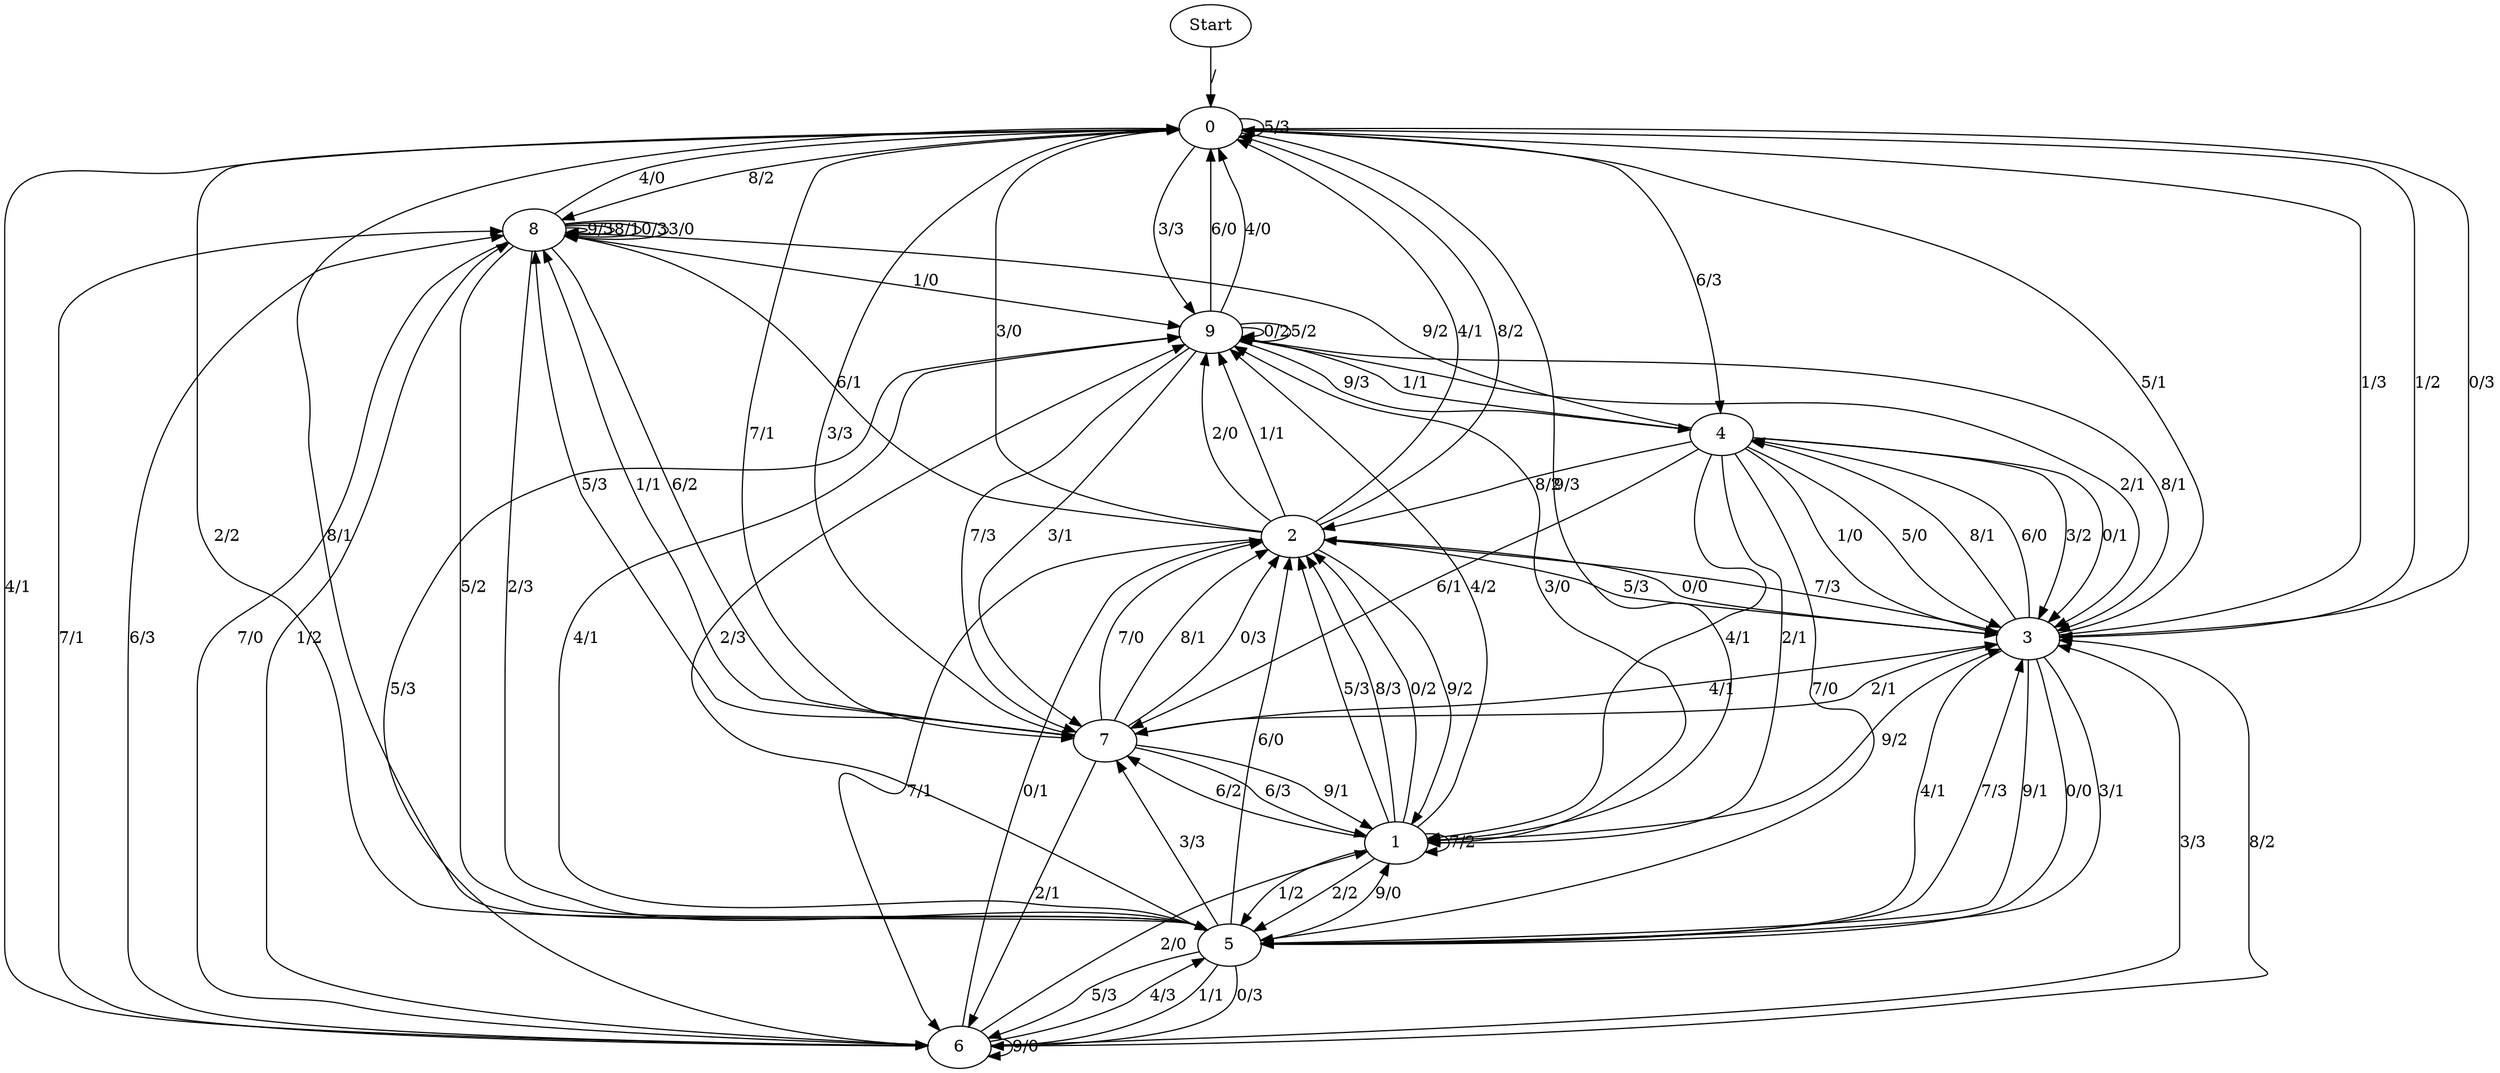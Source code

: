 digraph {
	Start -> 0 [label="/"]
	0 -> 8 [label="8/2"]
	0 -> 6 [label="4/1"]
	0 -> 0 [label="5/3"]
	0 -> 1 [label="9/3"]
	0 -> 5 [label="2/2"]
	0 -> 3 [label="1/2"]
	0 -> 7 [label="7/1"]
	0 -> 4 [label="6/3"]
	0 -> 3 [label="0/3"]
	0 -> 9 [label="3/3"]
	4 -> 3 [label="3/2"]
	4 -> 7 [label="6/1"]
	4 -> 3 [label="0/1"]
	4 -> 1 [label="4/1"]
	4 -> 8 [label="9/2"]
	4 -> 2 [label="8/2"]
	4 -> 3 [label="1/0"]
	4 -> 5 [label="7/0"]
	4 -> 1 [label="2/1"]
	4 -> 3 [label="5/0"]
	1 -> 3 [label="9/2"]
	1 -> 5 [label="1/2"]
	1 -> 2 [label="5/3"]
	1 -> 9 [label="4/2"]
	1 -> 7 [label="6/2"]
	1 -> 5 [label="2/2"]
	1 -> 2 [label="8/3"]
	1 -> 2 [label="0/2"]
	1 -> 1 [label="7/2"]
	1 -> 9 [label="3/0"]
	2 -> 6 [label="7/1"]
	2 -> 9 [label="1/1"]
	2 -> 0 [label="4/1"]
	2 -> 0 [label="8/2"]
	2 -> 1 [label="9/2"]
	2 -> 3 [label="0/0"]
	2 -> 3 [label="5/3"]
	2 -> 8 [label="6/1"]
	2 -> 0 [label="3/0"]
	2 -> 9 [label="2/0"]
	7 -> 8 [label="5/3"]
	7 -> 2 [label="8/1"]
	7 -> 2 [label="0/3"]
	7 -> 2 [label="7/0"]
	7 -> 1 [label="9/1"]
	7 -> 8 [label="1/1"]
	7 -> 3 [label="4/1"]
	7 -> 0 [label="3/3"]
	7 -> 1 [label="6/3"]
	7 -> 6 [label="2/1"]
	6 -> 8 [label="1/2"]
	6 -> 1 [label="2/0"]
	6 -> 2 [label="0/1"]
	6 -> 3 [label="3/3"]
	6 -> 5 [label="4/3"]
	6 -> 9 [label="5/3"]
	6 -> 8 [label="7/1"]
	6 -> 8 [label="6/3"]
	6 -> 3 [label="8/2"]
	6 -> 6 [label="9/0"]
	8 -> 9 [label="1/0"]
	8 -> 8 [label="9/3"]
	8 -> 5 [label="2/3"]
	8 -> 8 [label="8/1"]
	8 -> 8 [label="0/3"]
	8 -> 0 [label="4/0"]
	8 -> 6 [label="7/0"]
	8 -> 5 [label="5/2"]
	8 -> 8 [label="3/0"]
	8 -> 7 [label="6/2"]
	9 -> 0 [label="6/0"]
	9 -> 9 [label="0/2"]
	9 -> 3 [label="2/1"]
	9 -> 7 [label="3/1"]
	9 -> 4 [label="1/1"]
	9 -> 9 [label="5/2"]
	9 -> 4 [label="9/3"]
	9 -> 0 [label="4/0"]
	9 -> 7 [label="7/3"]
	9 -> 3 [label="8/1"]
	3 -> 7 [label="2/1"]
	3 -> 4 [label="8/1"]
	3 -> 4 [label="6/0"]
	3 -> 5 [label="9/1"]
	3 -> 5 [label="0/0"]
	3 -> 0 [label="5/1"]
	3 -> 2 [label="7/3"]
	3 -> 0 [label="1/3"]
	3 -> 5 [label="4/1"]
	3 -> 5 [label="3/1"]
	5 -> 2 [label="6/0"]
	5 -> 6 [label="1/1"]
	5 -> 0 [label="8/1"]
	5 -> 6 [label="5/3"]
	5 -> 7 [label="3/3"]
	5 -> 9 [label="4/1"]
	5 -> 9 [label="2/3"]
	5 -> 1 [label="9/0"]
	5 -> 3 [label="7/3"]
	5 -> 6 [label="0/3"]
}